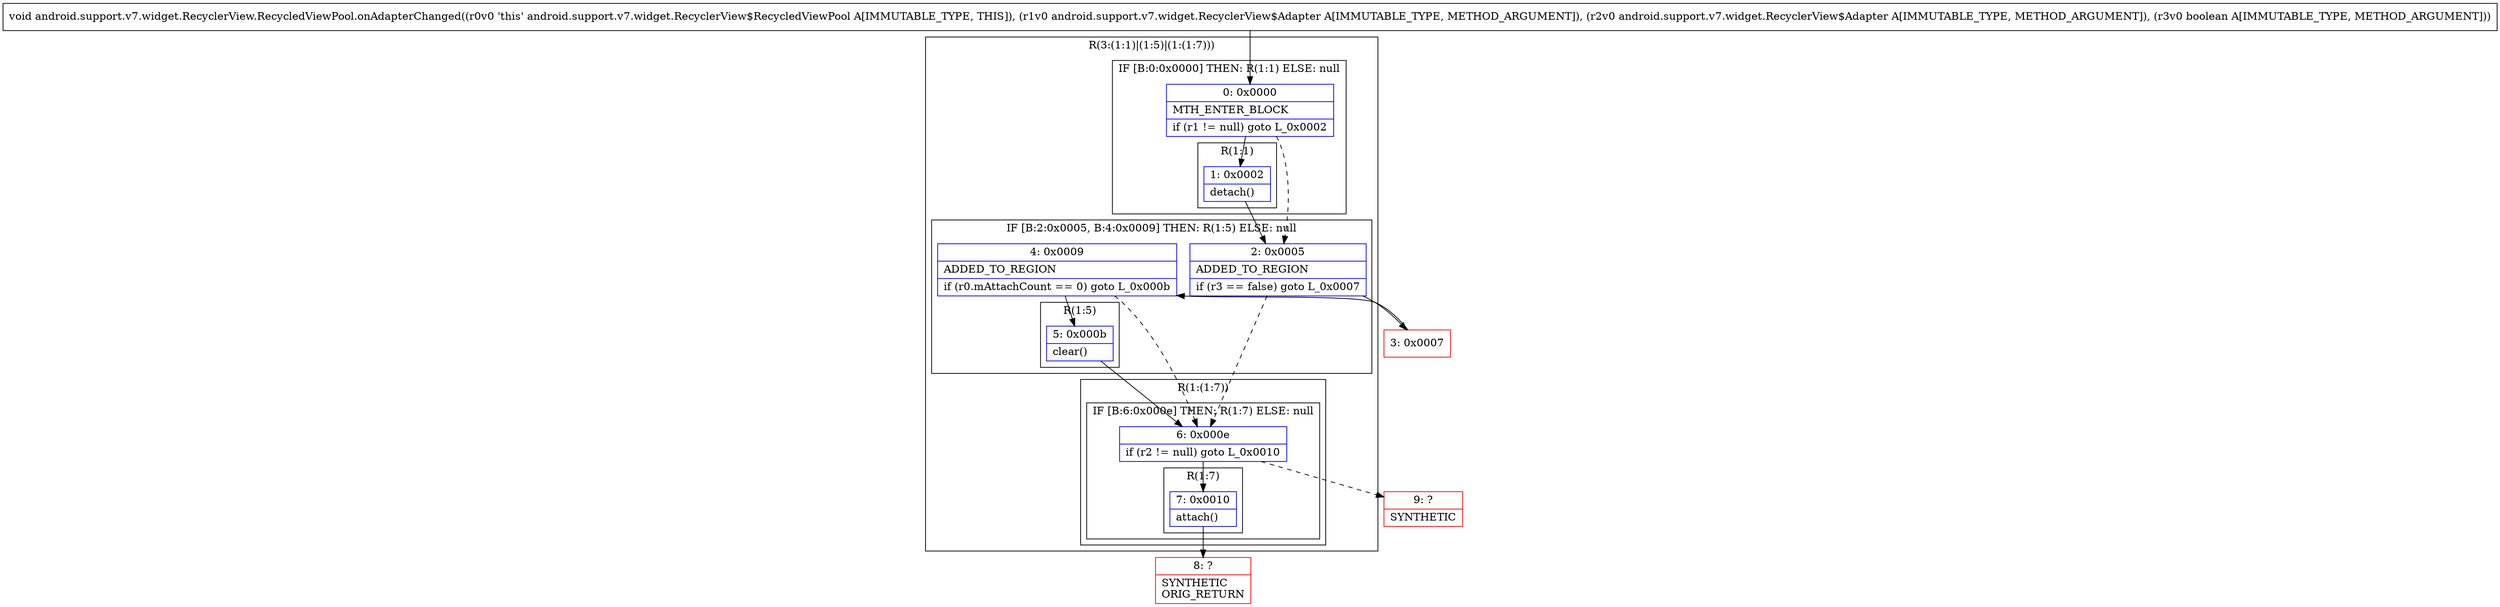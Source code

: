 digraph "CFG forandroid.support.v7.widget.RecyclerView.RecycledViewPool.onAdapterChanged(Landroid\/support\/v7\/widget\/RecyclerView$Adapter;Landroid\/support\/v7\/widget\/RecyclerView$Adapter;Z)V" {
subgraph cluster_Region_1135596327 {
label = "R(3:(1:1)|(1:5)|(1:(1:7)))";
node [shape=record,color=blue];
subgraph cluster_IfRegion_1243057560 {
label = "IF [B:0:0x0000] THEN: R(1:1) ELSE: null";
node [shape=record,color=blue];
Node_0 [shape=record,label="{0\:\ 0x0000|MTH_ENTER_BLOCK\l|if (r1 != null) goto L_0x0002\l}"];
subgraph cluster_Region_511410624 {
label = "R(1:1)";
node [shape=record,color=blue];
Node_1 [shape=record,label="{1\:\ 0x0002|detach()\l}"];
}
}
subgraph cluster_IfRegion_1458143920 {
label = "IF [B:2:0x0005, B:4:0x0009] THEN: R(1:5) ELSE: null";
node [shape=record,color=blue];
Node_2 [shape=record,label="{2\:\ 0x0005|ADDED_TO_REGION\l|if (r3 == false) goto L_0x0007\l}"];
Node_4 [shape=record,label="{4\:\ 0x0009|ADDED_TO_REGION\l|if (r0.mAttachCount == 0) goto L_0x000b\l}"];
subgraph cluster_Region_1809995169 {
label = "R(1:5)";
node [shape=record,color=blue];
Node_5 [shape=record,label="{5\:\ 0x000b|clear()\l}"];
}
}
subgraph cluster_Region_493841928 {
label = "R(1:(1:7))";
node [shape=record,color=blue];
subgraph cluster_IfRegion_1608026596 {
label = "IF [B:6:0x000e] THEN: R(1:7) ELSE: null";
node [shape=record,color=blue];
Node_6 [shape=record,label="{6\:\ 0x000e|if (r2 != null) goto L_0x0010\l}"];
subgraph cluster_Region_1161723053 {
label = "R(1:7)";
node [shape=record,color=blue];
Node_7 [shape=record,label="{7\:\ 0x0010|attach()\l}"];
}
}
}
}
Node_3 [shape=record,color=red,label="{3\:\ 0x0007}"];
Node_8 [shape=record,color=red,label="{8\:\ ?|SYNTHETIC\lORIG_RETURN\l}"];
Node_9 [shape=record,color=red,label="{9\:\ ?|SYNTHETIC\l}"];
MethodNode[shape=record,label="{void android.support.v7.widget.RecyclerView.RecycledViewPool.onAdapterChanged((r0v0 'this' android.support.v7.widget.RecyclerView$RecycledViewPool A[IMMUTABLE_TYPE, THIS]), (r1v0 android.support.v7.widget.RecyclerView$Adapter A[IMMUTABLE_TYPE, METHOD_ARGUMENT]), (r2v0 android.support.v7.widget.RecyclerView$Adapter A[IMMUTABLE_TYPE, METHOD_ARGUMENT]), (r3v0 boolean A[IMMUTABLE_TYPE, METHOD_ARGUMENT])) }"];
MethodNode -> Node_0;
Node_0 -> Node_1;
Node_0 -> Node_2[style=dashed];
Node_1 -> Node_2;
Node_2 -> Node_3;
Node_2 -> Node_6[style=dashed];
Node_4 -> Node_5;
Node_4 -> Node_6[style=dashed];
Node_5 -> Node_6;
Node_6 -> Node_7;
Node_6 -> Node_9[style=dashed];
Node_7 -> Node_8;
Node_3 -> Node_4;
}

